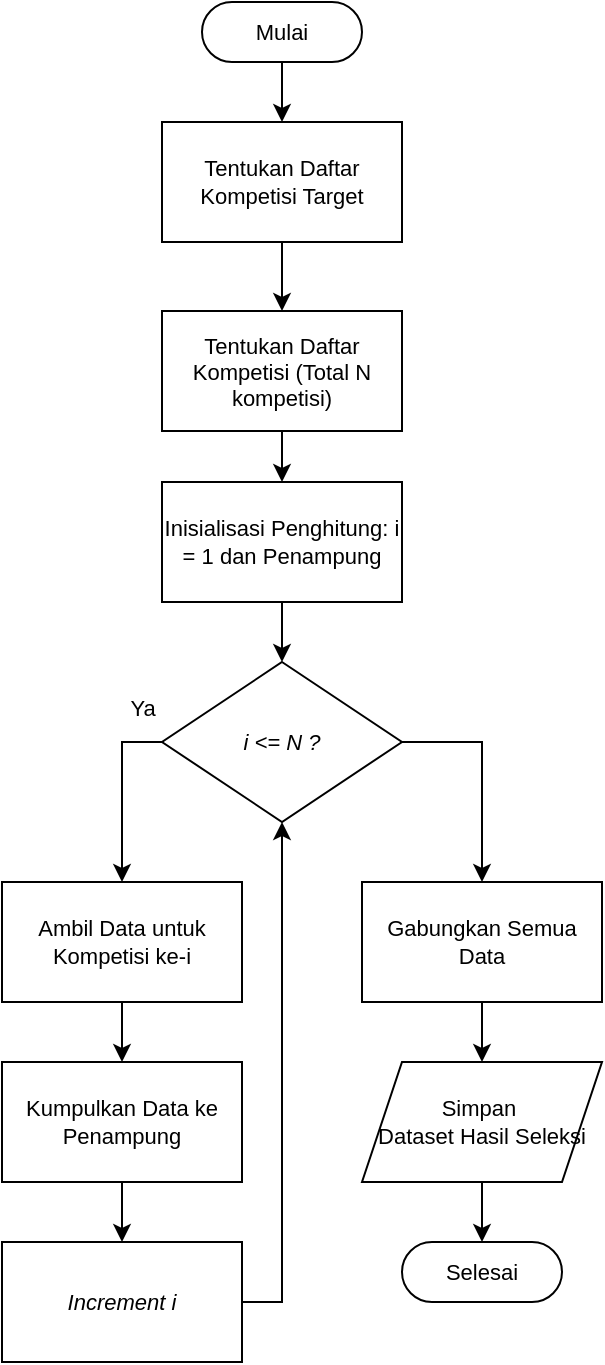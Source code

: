 <mxfile version="27.0.9">
  <diagram name="Page-1" id="fJQKvYSDg5BPfoZSww_d">
    <mxGraphModel dx="872" dy="529" grid="1" gridSize="10" guides="1" tooltips="1" connect="1" arrows="1" fold="1" page="1" pageScale="1" pageWidth="827" pageHeight="1169" math="0" shadow="0">
      <root>
        <mxCell id="0" />
        <mxCell id="1" parent="0" />
        <mxCell id="aqXvwXvrwJFsWn0gw7qh-3" value="" style="edgeStyle=orthogonalEdgeStyle;rounded=0;orthogonalLoop=1;jettySize=auto;html=1;fontSize=11;" edge="1" parent="1" source="E9fjUXzIlTnjdSZBnWGk-6" target="E9fjUXzIlTnjdSZBnWGk-9">
          <mxGeometry relative="1" as="geometry" />
        </mxCell>
        <mxCell id="E9fjUXzIlTnjdSZBnWGk-6" value="Tentukan Daftar Kompetisi Target" style="rounded=0;whiteSpace=wrap;html=1;fontSize=11;" parent="1" vertex="1">
          <mxGeometry x="380" y="460" width="120" height="60" as="geometry" />
        </mxCell>
        <mxCell id="aqXvwXvrwJFsWn0gw7qh-9" value="" style="edgeStyle=orthogonalEdgeStyle;rounded=0;orthogonalLoop=1;jettySize=auto;html=1;fontSize=11;" edge="1" parent="1" source="E9fjUXzIlTnjdSZBnWGk-9" target="aqXvwXvrwJFsWn0gw7qh-8">
          <mxGeometry relative="1" as="geometry" />
        </mxCell>
        <mxCell id="E9fjUXzIlTnjdSZBnWGk-9" value="Tentukan Daftar Kompetisi (Total N kompetisi)" style="rounded=0;whiteSpace=wrap;html=1;fontSize=11;" parent="1" vertex="1">
          <mxGeometry x="380" y="554.5" width="120" height="60" as="geometry" />
        </mxCell>
        <mxCell id="aqXvwXvrwJFsWn0gw7qh-2" value="" style="edgeStyle=orthogonalEdgeStyle;rounded=0;orthogonalLoop=1;jettySize=auto;html=1;fontSize=11;" edge="1" parent="1" source="aqXvwXvrwJFsWn0gw7qh-1" target="E9fjUXzIlTnjdSZBnWGk-6">
          <mxGeometry relative="1" as="geometry" />
        </mxCell>
        <mxCell id="aqXvwXvrwJFsWn0gw7qh-1" value="Mulai" style="html=1;dashed=0;whiteSpace=wrap;shape=mxgraph.dfd.start;fontSize=11;" vertex="1" parent="1">
          <mxGeometry x="400" y="400" width="80" height="30" as="geometry" />
        </mxCell>
        <mxCell id="aqXvwXvrwJFsWn0gw7qh-11" value="" style="edgeStyle=orthogonalEdgeStyle;rounded=0;orthogonalLoop=1;jettySize=auto;html=1;fontSize=11;" edge="1" parent="1" source="aqXvwXvrwJFsWn0gw7qh-8" target="aqXvwXvrwJFsWn0gw7qh-10">
          <mxGeometry relative="1" as="geometry" />
        </mxCell>
        <mxCell id="aqXvwXvrwJFsWn0gw7qh-8" value="Inisialisasi Penghitung: i = 1 dan Penampung" style="rounded=0;whiteSpace=wrap;html=1;fontSize=11;" vertex="1" parent="1">
          <mxGeometry x="380" y="640" width="120" height="60" as="geometry" />
        </mxCell>
        <mxCell id="aqXvwXvrwJFsWn0gw7qh-13" style="edgeStyle=orthogonalEdgeStyle;rounded=0;orthogonalLoop=1;jettySize=auto;html=1;entryX=0.5;entryY=0;entryDx=0;entryDy=0;fontSize=11;" edge="1" parent="1" source="aqXvwXvrwJFsWn0gw7qh-10" target="aqXvwXvrwJFsWn0gw7qh-12">
          <mxGeometry relative="1" as="geometry">
            <Array as="points">
              <mxPoint x="360" y="770" />
            </Array>
          </mxGeometry>
        </mxCell>
        <mxCell id="aqXvwXvrwJFsWn0gw7qh-21" style="edgeStyle=orthogonalEdgeStyle;rounded=0;orthogonalLoop=1;jettySize=auto;html=1;entryX=0.5;entryY=0;entryDx=0;entryDy=0;fontSize=11;" edge="1" parent="1" source="aqXvwXvrwJFsWn0gw7qh-10" target="aqXvwXvrwJFsWn0gw7qh-20">
          <mxGeometry relative="1" as="geometry">
            <Array as="points">
              <mxPoint x="540" y="770" />
            </Array>
          </mxGeometry>
        </mxCell>
        <mxCell id="aqXvwXvrwJFsWn0gw7qh-10" value="&lt;i&gt;i &amp;lt;= N ?&lt;/i&gt;" style="rhombus;whiteSpace=wrap;html=1;fontSize=11;" vertex="1" parent="1">
          <mxGeometry x="380" y="730" width="120" height="80" as="geometry" />
        </mxCell>
        <mxCell id="aqXvwXvrwJFsWn0gw7qh-15" value="" style="edgeStyle=orthogonalEdgeStyle;rounded=0;orthogonalLoop=1;jettySize=auto;html=1;fontSize=11;" edge="1" parent="1" source="aqXvwXvrwJFsWn0gw7qh-12" target="aqXvwXvrwJFsWn0gw7qh-14">
          <mxGeometry relative="1" as="geometry" />
        </mxCell>
        <mxCell id="aqXvwXvrwJFsWn0gw7qh-12" value="Ambil Data untuk Kompetisi ke-i" style="rounded=0;whiteSpace=wrap;html=1;fontSize=11;" vertex="1" parent="1">
          <mxGeometry x="300" y="840" width="120" height="60" as="geometry" />
        </mxCell>
        <mxCell id="aqXvwXvrwJFsWn0gw7qh-17" value="" style="edgeStyle=orthogonalEdgeStyle;rounded=0;orthogonalLoop=1;jettySize=auto;html=1;fontSize=11;" edge="1" parent="1" source="aqXvwXvrwJFsWn0gw7qh-14" target="aqXvwXvrwJFsWn0gw7qh-16">
          <mxGeometry relative="1" as="geometry" />
        </mxCell>
        <mxCell id="aqXvwXvrwJFsWn0gw7qh-14" value="Kumpulkan Data ke Penampung" style="rounded=0;whiteSpace=wrap;html=1;fontSize=11;" vertex="1" parent="1">
          <mxGeometry x="300" y="930" width="120" height="60" as="geometry" />
        </mxCell>
        <mxCell id="aqXvwXvrwJFsWn0gw7qh-18" style="edgeStyle=orthogonalEdgeStyle;rounded=0;orthogonalLoop=1;jettySize=auto;html=1;entryX=0.5;entryY=1;entryDx=0;entryDy=0;fontSize=11;" edge="1" parent="1" source="aqXvwXvrwJFsWn0gw7qh-16" target="aqXvwXvrwJFsWn0gw7qh-10">
          <mxGeometry relative="1" as="geometry">
            <Array as="points">
              <mxPoint x="440" y="1050" />
            </Array>
          </mxGeometry>
        </mxCell>
        <mxCell id="aqXvwXvrwJFsWn0gw7qh-16" value="&lt;i&gt;Increment i&lt;/i&gt;" style="rounded=0;whiteSpace=wrap;html=1;fontSize=11;" vertex="1" parent="1">
          <mxGeometry x="300" y="1020" width="120" height="60" as="geometry" />
        </mxCell>
        <mxCell id="aqXvwXvrwJFsWn0gw7qh-19" value="Ya" style="text;html=1;align=center;verticalAlign=middle;resizable=0;points=[];autosize=1;strokeColor=none;fillColor=none;fontSize=11;" vertex="1" parent="1">
          <mxGeometry x="350" y="738" width="40" height="30" as="geometry" />
        </mxCell>
        <mxCell id="aqXvwXvrwJFsWn0gw7qh-23" value="" style="edgeStyle=orthogonalEdgeStyle;rounded=0;orthogonalLoop=1;jettySize=auto;html=1;" edge="1" parent="1" source="aqXvwXvrwJFsWn0gw7qh-20" target="aqXvwXvrwJFsWn0gw7qh-22">
          <mxGeometry relative="1" as="geometry" />
        </mxCell>
        <mxCell id="aqXvwXvrwJFsWn0gw7qh-20" value="Gabungkan Semua Data" style="rounded=0;whiteSpace=wrap;html=1;fontSize=11;" vertex="1" parent="1">
          <mxGeometry x="480" y="840" width="120" height="60" as="geometry" />
        </mxCell>
        <mxCell id="aqXvwXvrwJFsWn0gw7qh-25" value="" style="edgeStyle=orthogonalEdgeStyle;rounded=0;orthogonalLoop=1;jettySize=auto;html=1;" edge="1" parent="1" source="aqXvwXvrwJFsWn0gw7qh-22" target="aqXvwXvrwJFsWn0gw7qh-24">
          <mxGeometry relative="1" as="geometry" />
        </mxCell>
        <mxCell id="aqXvwXvrwJFsWn0gw7qh-22" value="Simpan&amp;nbsp;&lt;div&gt;Dataset Hasil Seleksi&lt;/div&gt;" style="shape=parallelogram;perimeter=parallelogramPerimeter;whiteSpace=wrap;html=1;fixedSize=1;fontSize=11;" vertex="1" parent="1">
          <mxGeometry x="480" y="930" width="120" height="60" as="geometry" />
        </mxCell>
        <mxCell id="aqXvwXvrwJFsWn0gw7qh-24" value="Selesai" style="html=1;dashed=0;whiteSpace=wrap;shape=mxgraph.dfd.start;fontSize=11;" vertex="1" parent="1">
          <mxGeometry x="500" y="1020" width="80" height="30" as="geometry" />
        </mxCell>
      </root>
    </mxGraphModel>
  </diagram>
</mxfile>
